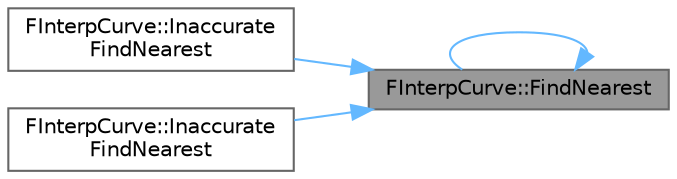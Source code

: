 digraph "FInterpCurve::FindNearest"
{
 // INTERACTIVE_SVG=YES
 // LATEX_PDF_SIZE
  bgcolor="transparent";
  edge [fontname=Helvetica,fontsize=10,labelfontname=Helvetica,labelfontsize=10];
  node [fontname=Helvetica,fontsize=10,shape=box,height=0.2,width=0.4];
  rankdir="RL";
  Node1 [id="Node000001",label="FInterpCurve::FindNearest",height=0.2,width=0.4,color="gray40", fillcolor="grey60", style="filled", fontcolor="black",tooltip="Find the nearest point on spline to the given point."];
  Node1 -> Node1 [id="edge1_Node000001_Node000001",dir="back",color="steelblue1",style="solid",tooltip=" "];
  Node1 -> Node2 [id="edge2_Node000001_Node000002",dir="back",color="steelblue1",style="solid",tooltip=" "];
  Node2 [id="Node000002",label="FInterpCurve::Inaccurate\lFindNearest",height=0.2,width=0.4,color="grey40", fillcolor="white", style="filled",URL="$d2/dbf/classFInterpCurve.html#a2f84aadb805f1c3881cd6f5bf02d958c",tooltip=" "];
  Node1 -> Node3 [id="edge3_Node000001_Node000003",dir="back",color="steelblue1",style="solid",tooltip=" "];
  Node3 [id="Node000003",label="FInterpCurve::Inaccurate\lFindNearest",height=0.2,width=0.4,color="grey40", fillcolor="white", style="filled",URL="$d2/dbf/classFInterpCurve.html#a71454571f066671f84e14b5081342a24",tooltip=" "];
}

